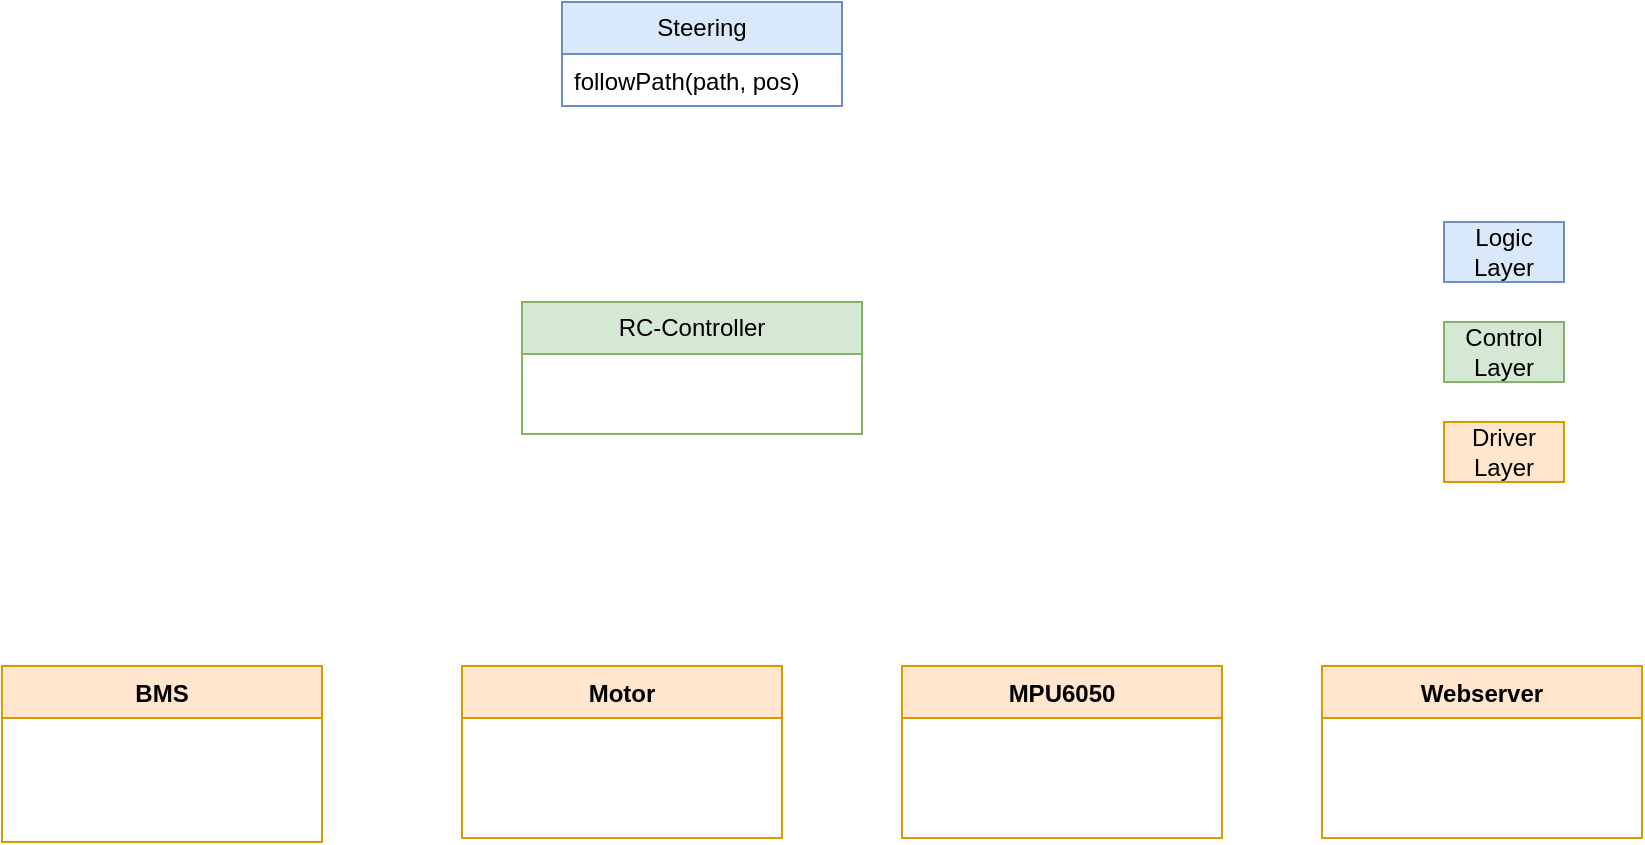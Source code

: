 <mxfile version="22.1.3" type="github">
  <diagram name="Page-1" id="YAJRs8Kd-AHj2f7_PPjl">
    <mxGraphModel dx="874" dy="583" grid="1" gridSize="10" guides="1" tooltips="1" connect="1" arrows="1" fold="1" page="1" pageScale="1" pageWidth="827" pageHeight="1169" math="0" shadow="0">
      <root>
        <mxCell id="0" />
        <mxCell id="1" parent="0" />
        <mxCell id="-J2F2oCuJZLCGC7RhZ1l-1" value="BMS" style="swimlane;fontStyle=1;align=center;verticalAlign=top;childLayout=stackLayout;horizontal=1;startSize=26;horizontalStack=0;resizeParent=1;resizeParentMax=0;resizeLast=0;collapsible=1;marginBottom=0;whiteSpace=wrap;html=1;fillColor=#ffe6cc;strokeColor=#d79b00;" parent="1" vertex="1">
          <mxGeometry x="490" y="622" width="160" height="88" as="geometry" />
        </mxCell>
        <mxCell id="-J2F2oCuJZLCGC7RhZ1l-2" value="" style="text;strokeColor=#d79b00;fillColor=none;align=left;verticalAlign=top;spacingLeft=4;spacingRight=4;overflow=hidden;rotatable=0;points=[[0,0.5],[1,0.5]];portConstraint=eastwest;whiteSpace=wrap;html=1;" parent="-J2F2oCuJZLCGC7RhZ1l-1" vertex="1">
          <mxGeometry y="26" width="160" height="62" as="geometry" />
        </mxCell>
        <mxCell id="-J2F2oCuJZLCGC7RhZ1l-4" value="Motor" style="swimlane;fontStyle=1;align=center;verticalAlign=top;childLayout=stackLayout;horizontal=1;startSize=26;horizontalStack=0;resizeParent=1;resizeParentMax=0;resizeLast=0;collapsible=1;marginBottom=0;whiteSpace=wrap;html=1;fillColor=#ffe6cc;strokeColor=#d79b00;" parent="1" vertex="1">
          <mxGeometry x="720" y="622" width="160" height="86" as="geometry" />
        </mxCell>
        <mxCell id="-J2F2oCuJZLCGC7RhZ1l-5" value="" style="text;strokeColor=#d79b00;fillColor=none;align=left;verticalAlign=top;spacingLeft=4;spacingRight=4;overflow=hidden;rotatable=0;points=[[0,0.5],[1,0.5]];portConstraint=eastwest;whiteSpace=wrap;html=1;" parent="-J2F2oCuJZLCGC7RhZ1l-4" vertex="1">
          <mxGeometry y="26" width="160" height="60" as="geometry" />
        </mxCell>
        <mxCell id="-J2F2oCuJZLCGC7RhZ1l-40" value="RC-Controller" style="swimlane;fontStyle=0;childLayout=stackLayout;horizontal=1;startSize=26;fillColor=#d5e8d4;horizontalStack=0;resizeParent=1;resizeParentMax=0;resizeLast=0;collapsible=1;marginBottom=0;whiteSpace=wrap;html=1;strokeColor=#82b366;" parent="1" vertex="1">
          <mxGeometry x="750" y="440" width="170" height="66" as="geometry" />
        </mxCell>
        <mxCell id="-J2F2oCuJZLCGC7RhZ1l-56" value="Steering" style="swimlane;fontStyle=0;childLayout=stackLayout;horizontal=1;startSize=26;fillColor=#dae8fc;horizontalStack=0;resizeParent=1;resizeParentMax=0;resizeLast=0;collapsible=1;marginBottom=0;whiteSpace=wrap;html=1;strokeColor=#6c8ebf;" parent="1" vertex="1">
          <mxGeometry x="770" y="290" width="140" height="52" as="geometry" />
        </mxCell>
        <mxCell id="-J2F2oCuJZLCGC7RhZ1l-57" value="followPath(path, pos)" style="text;strokeColor=none;fillColor=none;align=left;verticalAlign=top;spacingLeft=4;spacingRight=4;overflow=hidden;rotatable=0;points=[[0,0.5],[1,0.5]];portConstraint=eastwest;whiteSpace=wrap;html=1;" parent="-J2F2oCuJZLCGC7RhZ1l-56" vertex="1">
          <mxGeometry y="26" width="140" height="26" as="geometry" />
        </mxCell>
        <mxCell id="-J2F2oCuJZLCGC7RhZ1l-64" value="Logic Layer" style="text;html=1;strokeColor=#6c8ebf;fillColor=#dae8fc;align=center;verticalAlign=middle;whiteSpace=wrap;rounded=0;" parent="1" vertex="1">
          <mxGeometry x="1211" y="400" width="60" height="30" as="geometry" />
        </mxCell>
        <mxCell id="-J2F2oCuJZLCGC7RhZ1l-65" value="Control Layer" style="text;html=1;strokeColor=#82b366;fillColor=#d5e8d4;align=center;verticalAlign=middle;whiteSpace=wrap;rounded=0;" parent="1" vertex="1">
          <mxGeometry x="1211" y="450" width="60" height="30" as="geometry" />
        </mxCell>
        <mxCell id="-J2F2oCuJZLCGC7RhZ1l-66" value="Driver Layer" style="text;html=1;strokeColor=#d79b00;fillColor=#ffe6cc;align=center;verticalAlign=middle;whiteSpace=wrap;rounded=0;" parent="1" vertex="1">
          <mxGeometry x="1211" y="500" width="60" height="30" as="geometry" />
        </mxCell>
        <mxCell id="20lhgK8qUAXbq7_y6KQg-1" value="MPU6050" style="swimlane;fontStyle=1;align=center;verticalAlign=top;childLayout=stackLayout;horizontal=1;startSize=26;horizontalStack=0;resizeParent=1;resizeParentMax=0;resizeLast=0;collapsible=1;marginBottom=0;whiteSpace=wrap;html=1;fillColor=#ffe6cc;strokeColor=#d79b00;" vertex="1" parent="1">
          <mxGeometry x="940" y="622" width="160" height="86" as="geometry" />
        </mxCell>
        <mxCell id="20lhgK8qUAXbq7_y6KQg-2" value="" style="text;strokeColor=#d79b00;fillColor=none;align=left;verticalAlign=top;spacingLeft=4;spacingRight=4;overflow=hidden;rotatable=0;points=[[0,0.5],[1,0.5]];portConstraint=eastwest;whiteSpace=wrap;html=1;" vertex="1" parent="20lhgK8qUAXbq7_y6KQg-1">
          <mxGeometry y="26" width="160" height="60" as="geometry" />
        </mxCell>
        <mxCell id="20lhgK8qUAXbq7_y6KQg-3" value="Webserver" style="swimlane;fontStyle=1;align=center;verticalAlign=top;childLayout=stackLayout;horizontal=1;startSize=26;horizontalStack=0;resizeParent=1;resizeParentMax=0;resizeLast=0;collapsible=1;marginBottom=0;whiteSpace=wrap;html=1;fillColor=#ffe6cc;strokeColor=#d79b00;" vertex="1" parent="1">
          <mxGeometry x="1150" y="622" width="160" height="86" as="geometry" />
        </mxCell>
        <mxCell id="20lhgK8qUAXbq7_y6KQg-4" value="" style="text;strokeColor=#d79b00;fillColor=none;align=left;verticalAlign=top;spacingLeft=4;spacingRight=4;overflow=hidden;rotatable=0;points=[[0,0.5],[1,0.5]];portConstraint=eastwest;whiteSpace=wrap;html=1;" vertex="1" parent="20lhgK8qUAXbq7_y6KQg-3">
          <mxGeometry y="26" width="160" height="60" as="geometry" />
        </mxCell>
      </root>
    </mxGraphModel>
  </diagram>
</mxfile>
